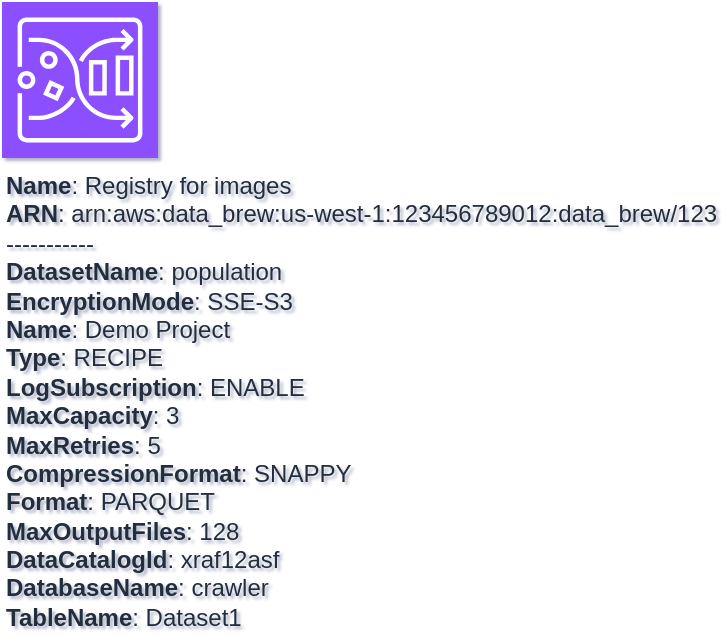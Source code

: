 <mxfile type="MultiCloud">
	<diagram id="diagram_1" name="AWS components">
		<mxGraphModel dx="1015" dy="661" grid="1" gridSize="10" guides="1" tooltips="1" connect="1" arrows="1" fold="1" page="1" pageScale="1" pageWidth="850" pageHeight="1100" math="0" shadow="1">
			<root>
				<mxCell id="0"/>
				<mxCell id="1" parent="0"/>
				<mxCell id="vertex:data_brew:arn:aws:data_brew:us-west-1:123456789012:data_brew/123" value="&lt;b&gt;Name&lt;/b&gt;: Registry for images&lt;BR&gt;&lt;b&gt;ARN&lt;/b&gt;: arn:aws:data_brew:us-west-1:123456789012:data_brew/123&lt;BR&gt;-----------&lt;BR&gt;&lt;b&gt;DatasetName&lt;/b&gt;: population&lt;BR&gt;&lt;b&gt;EncryptionMode&lt;/b&gt;: SSE-S3&lt;BR&gt;&lt;b&gt;Name&lt;/b&gt;: Demo Project&lt;BR&gt;&lt;b&gt;Type&lt;/b&gt;: RECIPE&lt;BR&gt;&lt;b&gt;LogSubscription&lt;/b&gt;: ENABLE&lt;BR&gt;&lt;b&gt;MaxCapacity&lt;/b&gt;: 3&lt;BR&gt;&lt;b&gt;MaxRetries&lt;/b&gt;: 5&lt;BR&gt;&lt;b&gt;CompressionFormat&lt;/b&gt;: SNAPPY&lt;BR&gt;&lt;b&gt;Format&lt;/b&gt;: PARQUET&lt;BR&gt;&lt;b&gt;MaxOutputFiles&lt;/b&gt;: 128&lt;BR&gt;&lt;b&gt;DataCatalogId&lt;/b&gt;: xraf12asf&lt;BR&gt;&lt;b&gt;DatabaseName&lt;/b&gt;: crawler&lt;BR&gt;&lt;b&gt;TableName&lt;/b&gt;: Dataset1" style="sketch=0;outlineConnect=0;fontColor=#232F3E;fillColor=#8C4FFF;strokeColor=#ffffff;dashed=0;verticalLabelPosition=bottom;verticalAlign=top;align=left;html=1;fontSize=12;fontStyle=0;aspect=fixed;shape=mxgraph.aws4.resourceIcon;resIcon=mxgraph.aws4.glue_databrew;" parent="1" vertex="1">
					<mxGeometry width="78" height="78" as="geometry"/>
				</mxCell>
			</root>
		</mxGraphModel>
	</diagram>
</mxfile>